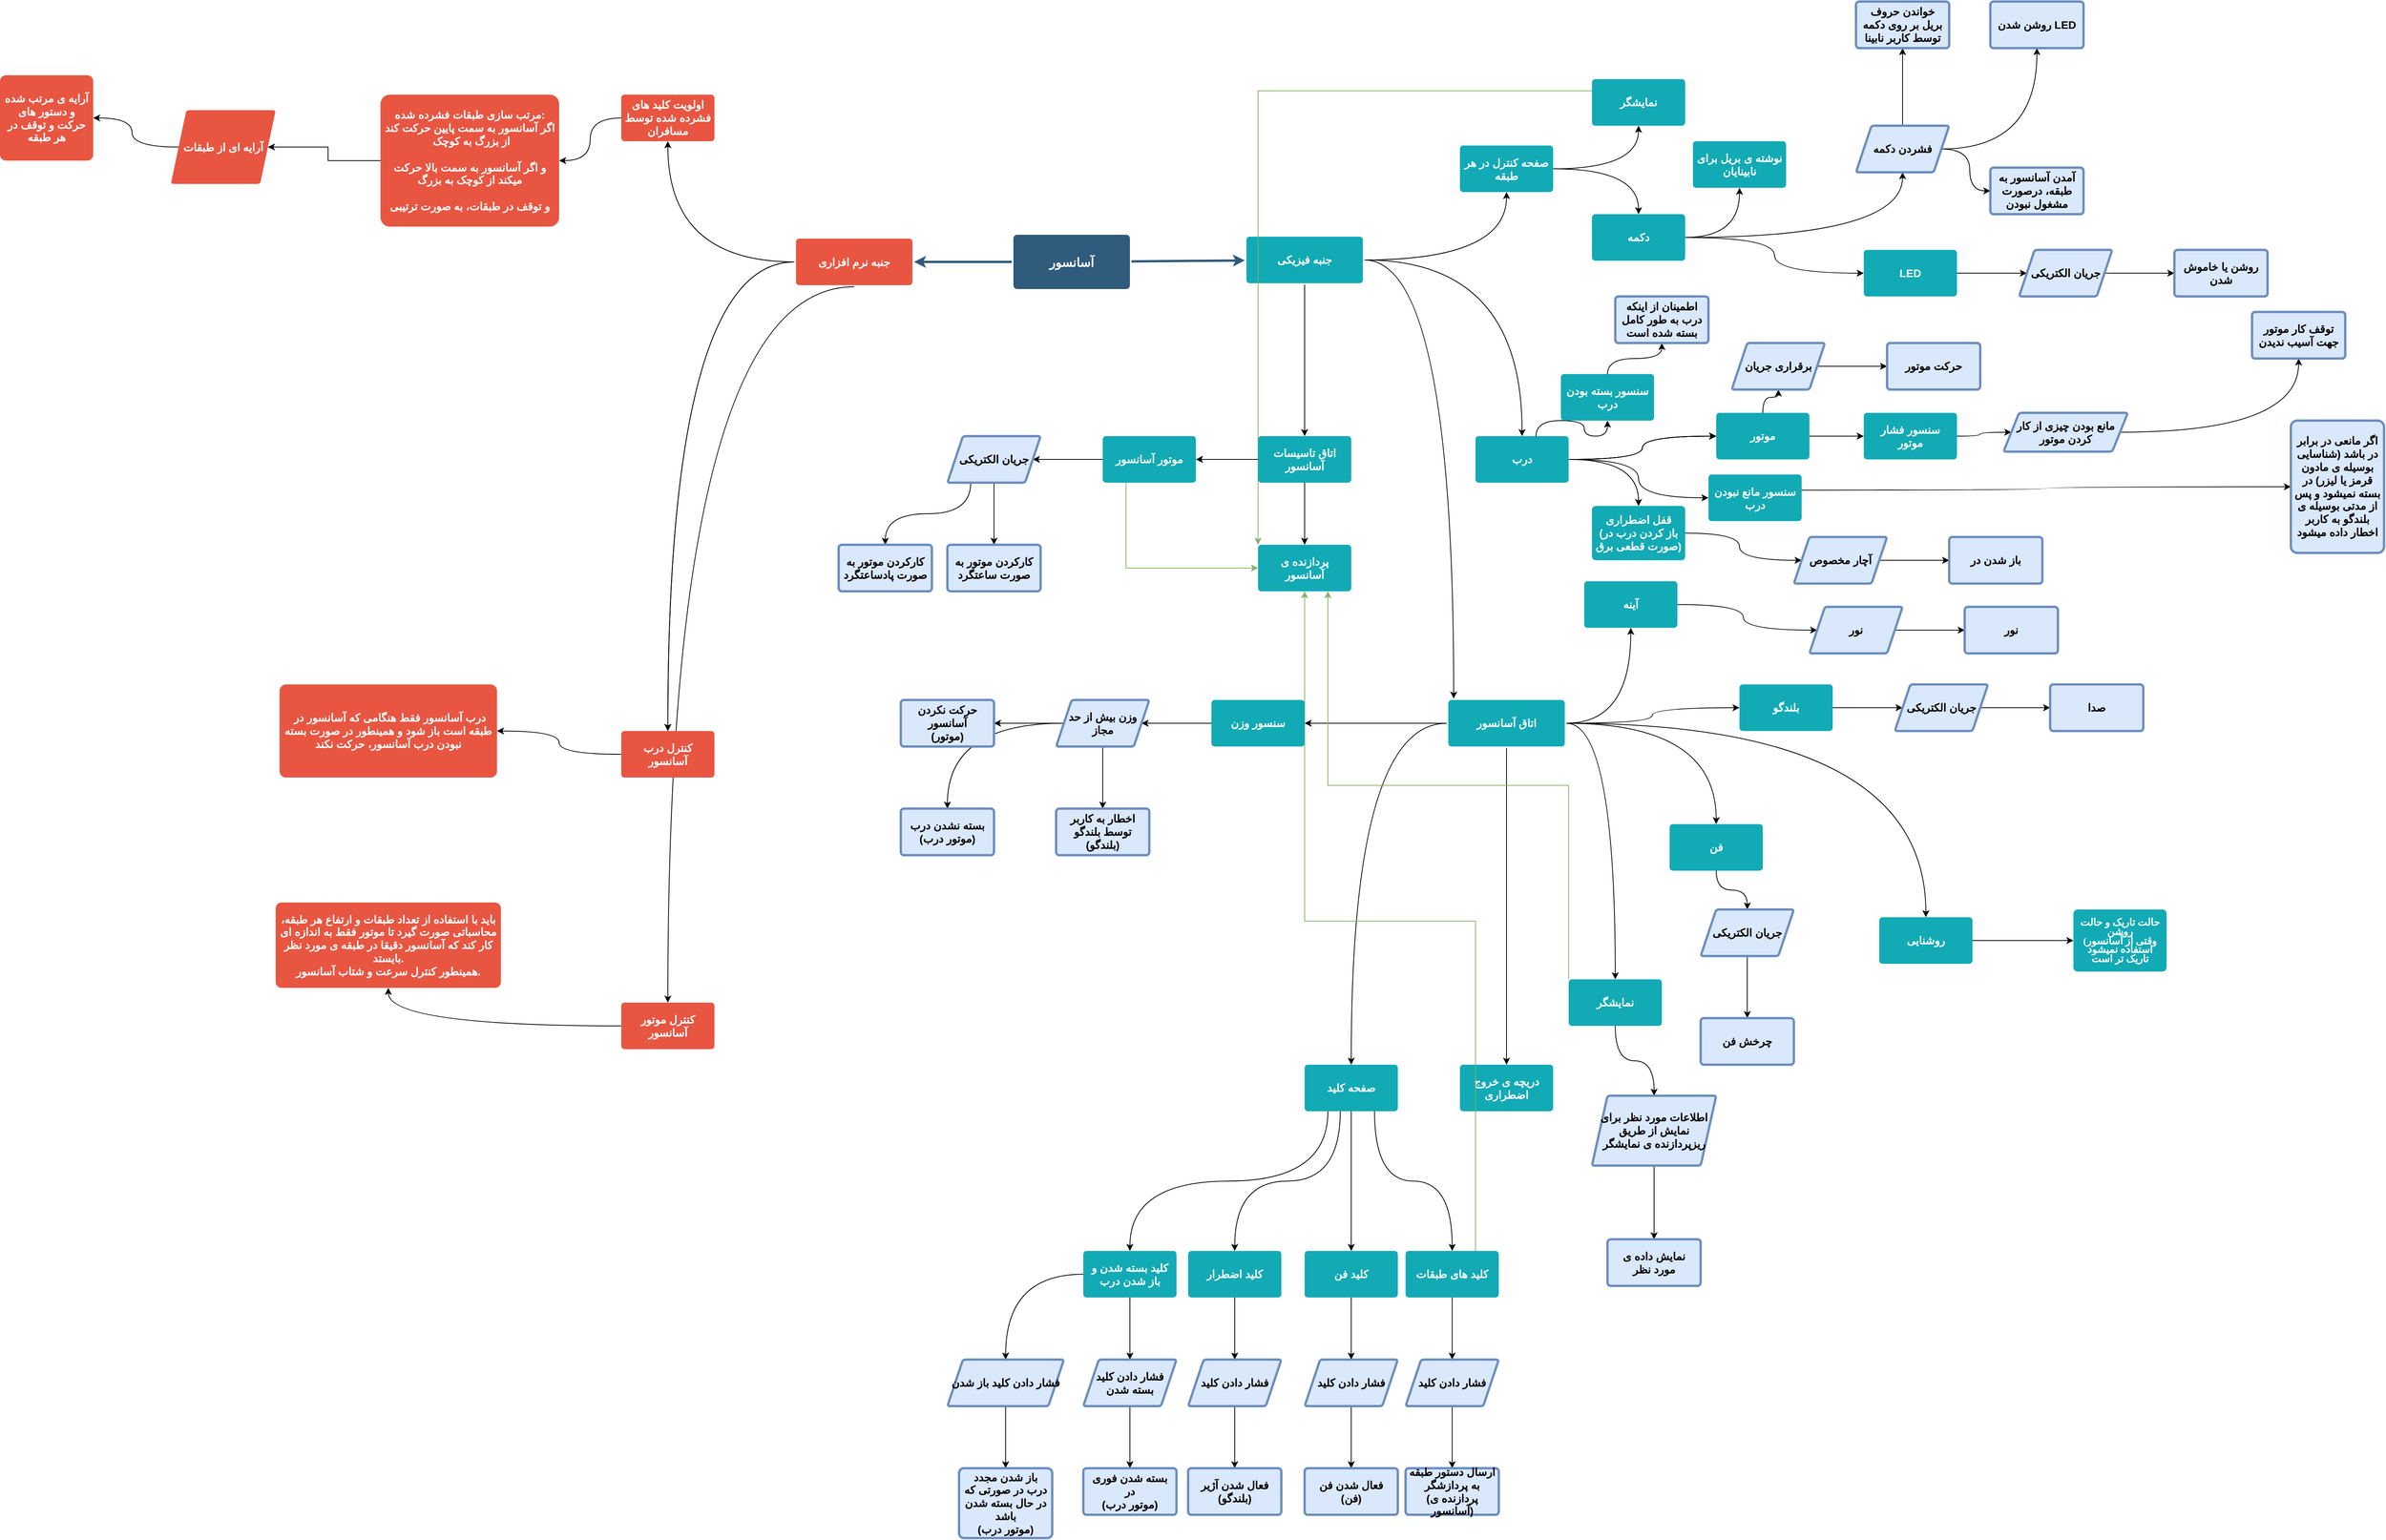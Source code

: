 <mxfile version="22.0.4" type="device">
  <diagram id="6a731a19-8d31-9384-78a2-239565b7b9f0" name="Page-1">
    <mxGraphModel dx="4940" dy="2104" grid="1" gridSize="10" guides="1" tooltips="1" connect="1" arrows="1" fold="1" page="1" pageScale="1" pageWidth="1169" pageHeight="827" background="none" math="0" shadow="0">
      <root>
        <mxCell id="0" />
        <mxCell id="1" parent="0" />
        <mxCell id="1746" value="" style="edgeStyle=none;rounded=0;jumpStyle=none;html=1;shadow=0;labelBackgroundColor=none;startArrow=none;startFill=0;endArrow=classic;endFill=1;jettySize=auto;orthogonalLoop=1;strokeColor=#2F5B7C;strokeWidth=3;fontFamily=Helvetica;fontSize=16;fontColor=#23445D;spacing=5;" parent="1" source="1749" target="1771" edge="1">
          <mxGeometry relative="1" as="geometry" />
        </mxCell>
        <mxCell id="1748" value="" style="edgeStyle=none;rounded=0;jumpStyle=none;html=1;shadow=0;labelBackgroundColor=none;startArrow=none;startFill=0;endArrow=classic;endFill=1;jettySize=auto;orthogonalLoop=1;strokeColor=#2F5B7C;strokeWidth=3;fontFamily=Helvetica;fontSize=16;fontColor=#23445D;spacing=5;" parent="1" source="1749" target="1753" edge="1">
          <mxGeometry relative="1" as="geometry" />
        </mxCell>
        <mxCell id="1749" value="آسانسور" style="rounded=1;whiteSpace=wrap;html=1;shadow=0;labelBackgroundColor=none;strokeColor=none;strokeWidth=3;fillColor=#2F5B7C;fontFamily=Helvetica;fontSize=16;fontColor=#FFFFFF;align=center;fontStyle=1;spacing=5;arcSize=7;perimeterSpacing=2;" parent="1" vertex="1">
          <mxGeometry x="495" y="380.5" width="150" height="70" as="geometry" />
        </mxCell>
        <mxCell id="7QI1ymfZYui73QUqvFZc-1953" value="" style="edgeStyle=orthogonalEdgeStyle;rounded=0;orthogonalLoop=1;jettySize=auto;html=1;curved=1;" edge="1" parent="1" source="1753" target="7QI1ymfZYui73QUqvFZc-1952">
          <mxGeometry relative="1" as="geometry" />
        </mxCell>
        <mxCell id="7QI1ymfZYui73QUqvFZc-1957" value="" style="edgeStyle=orthogonalEdgeStyle;rounded=0;orthogonalLoop=1;jettySize=auto;html=1;curved=1;" edge="1" parent="1" source="1753" target="7QI1ymfZYui73QUqvFZc-1956">
          <mxGeometry relative="1" as="geometry" />
        </mxCell>
        <mxCell id="7QI1ymfZYui73QUqvFZc-1961" style="edgeStyle=orthogonalEdgeStyle;rounded=0;orthogonalLoop=1;jettySize=auto;html=1;exitX=0.5;exitY=1;exitDx=0;exitDy=0;curved=1;" edge="1" parent="1" source="1753" target="7QI1ymfZYui73QUqvFZc-1958">
          <mxGeometry relative="1" as="geometry" />
        </mxCell>
        <mxCell id="1753" value="جنبه نرم افزاری" style="rounded=1;whiteSpace=wrap;html=1;shadow=0;labelBackgroundColor=none;strokeColor=none;strokeWidth=3;fillColor=#e85642;fontFamily=Helvetica;fontSize=14;fontColor=#FFFFFF;align=center;spacing=5;fontStyle=1;arcSize=7;perimeterSpacing=2;" parent="1" vertex="1">
          <mxGeometry x="215" y="385.5" width="150" height="60" as="geometry" />
        </mxCell>
        <mxCell id="7QI1ymfZYui73QUqvFZc-1784" value="" style="edgeStyle=orthogonalEdgeStyle;rounded=0;orthogonalLoop=1;jettySize=auto;html=1;curved=1;" edge="1" parent="1" source="1771" target="7QI1ymfZYui73QUqvFZc-1783">
          <mxGeometry relative="1" as="geometry" />
        </mxCell>
        <mxCell id="7QI1ymfZYui73QUqvFZc-1786" value="" style="edgeStyle=orthogonalEdgeStyle;rounded=0;orthogonalLoop=1;jettySize=auto;html=1;curved=1;" edge="1" parent="1" source="1771" target="7QI1ymfZYui73QUqvFZc-1785">
          <mxGeometry relative="1" as="geometry" />
        </mxCell>
        <mxCell id="7QI1ymfZYui73QUqvFZc-1803" value="" style="edgeStyle=orthogonalEdgeStyle;rounded=0;orthogonalLoop=1;jettySize=auto;html=1;entryX=0.058;entryY=0.002;entryDx=0;entryDy=0;entryPerimeter=0;curved=1;" edge="1" parent="1" source="1771" target="7QI1ymfZYui73QUqvFZc-1802">
          <mxGeometry relative="1" as="geometry" />
        </mxCell>
        <mxCell id="7QI1ymfZYui73QUqvFZc-1903" value="" style="edgeStyle=orthogonalEdgeStyle;rounded=0;orthogonalLoop=1;jettySize=auto;html=1;" edge="1" parent="1" source="1771" target="7QI1ymfZYui73QUqvFZc-1902">
          <mxGeometry relative="1" as="geometry" />
        </mxCell>
        <mxCell id="1771" value="جنبه فیزیکی" style="rounded=1;whiteSpace=wrap;html=1;shadow=0;labelBackgroundColor=none;strokeColor=none;strokeWidth=3;fillColor=#12aab5;fontFamily=Helvetica;fontSize=14;fontColor=#FFFFFF;align=center;spacing=5;fontStyle=1;arcSize=7;perimeterSpacing=2;" parent="1" vertex="1">
          <mxGeometry x="795" y="383.0" width="150" height="60" as="geometry" />
        </mxCell>
        <mxCell id="7QI1ymfZYui73QUqvFZc-1788" value="" style="edgeStyle=orthogonalEdgeStyle;rounded=0;orthogonalLoop=1;jettySize=auto;html=1;curved=1;" edge="1" parent="1" source="7QI1ymfZYui73QUqvFZc-1783" target="7QI1ymfZYui73QUqvFZc-1787">
          <mxGeometry relative="1" as="geometry" />
        </mxCell>
        <mxCell id="7QI1ymfZYui73QUqvFZc-1790" value="" style="edgeStyle=orthogonalEdgeStyle;rounded=0;orthogonalLoop=1;jettySize=auto;html=1;curved=1;" edge="1" parent="1" source="7QI1ymfZYui73QUqvFZc-1783" target="7QI1ymfZYui73QUqvFZc-1789">
          <mxGeometry relative="1" as="geometry" />
        </mxCell>
        <mxCell id="7QI1ymfZYui73QUqvFZc-1783" value="صفحه کنترل در هر طبقه" style="whiteSpace=wrap;html=1;fontSize=14;fillColor=#12aab5;strokeColor=none;fontColor=#FFFFFF;rounded=1;shadow=0;labelBackgroundColor=none;strokeWidth=3;spacing=5;fontStyle=1;arcSize=7;" vertex="1" parent="1">
          <mxGeometry x="1070" y="265.5" width="120" height="60" as="geometry" />
        </mxCell>
        <mxCell id="7QI1ymfZYui73QUqvFZc-1794" value="" style="edgeStyle=orthogonalEdgeStyle;rounded=0;orthogonalLoop=1;jettySize=auto;html=1;curved=1;" edge="1" parent="1" source="7QI1ymfZYui73QUqvFZc-1785" target="7QI1ymfZYui73QUqvFZc-1791">
          <mxGeometry relative="1" as="geometry" />
        </mxCell>
        <mxCell id="7QI1ymfZYui73QUqvFZc-1795" value="" style="edgeStyle=orthogonalEdgeStyle;rounded=0;orthogonalLoop=1;jettySize=auto;html=1;curved=1;" edge="1" parent="1" source="7QI1ymfZYui73QUqvFZc-1785" target="7QI1ymfZYui73QUqvFZc-1791">
          <mxGeometry relative="1" as="geometry" />
        </mxCell>
        <mxCell id="7QI1ymfZYui73QUqvFZc-1796" value="" style="edgeStyle=orthogonalEdgeStyle;rounded=0;orthogonalLoop=1;jettySize=auto;html=1;curved=1;" edge="1" parent="1" source="7QI1ymfZYui73QUqvFZc-1785" target="7QI1ymfZYui73QUqvFZc-1791">
          <mxGeometry relative="1" as="geometry" />
        </mxCell>
        <mxCell id="7QI1ymfZYui73QUqvFZc-1799" value="" style="edgeStyle=orthogonalEdgeStyle;rounded=0;orthogonalLoop=1;jettySize=auto;html=1;curved=1;" edge="1" parent="1" source="7QI1ymfZYui73QUqvFZc-1785" target="7QI1ymfZYui73QUqvFZc-1797">
          <mxGeometry relative="1" as="geometry" />
        </mxCell>
        <mxCell id="7QI1ymfZYui73QUqvFZc-1801" value="" style="edgeStyle=orthogonalEdgeStyle;rounded=0;orthogonalLoop=1;jettySize=auto;html=1;curved=1;" edge="1" parent="1" source="7QI1ymfZYui73QUqvFZc-1785" target="7QI1ymfZYui73QUqvFZc-1800">
          <mxGeometry relative="1" as="geometry" />
        </mxCell>
        <mxCell id="7QI1ymfZYui73QUqvFZc-1785" value="درب" style="whiteSpace=wrap;html=1;fontSize=14;fillColor=#12aab5;strokeColor=none;fontColor=#FFFFFF;rounded=1;shadow=0;labelBackgroundColor=none;strokeWidth=3;spacing=5;fontStyle=1;arcSize=7;" vertex="1" parent="1">
          <mxGeometry x="1090" y="640.0" width="120" height="60" as="geometry" />
        </mxCell>
        <mxCell id="7QI1ymfZYui73QUqvFZc-1950" style="edgeStyle=orthogonalEdgeStyle;rounded=0;orthogonalLoop=1;jettySize=auto;html=1;exitX=0;exitY=0.25;exitDx=0;exitDy=0;entryX=0;entryY=0;entryDx=0;entryDy=0;fillColor=#d5e8d4;strokeColor=#82b366;" edge="1" parent="1" source="7QI1ymfZYui73QUqvFZc-1787" target="7QI1ymfZYui73QUqvFZc-1906">
          <mxGeometry relative="1" as="geometry" />
        </mxCell>
        <mxCell id="7QI1ymfZYui73QUqvFZc-1787" value="نمایشگر" style="whiteSpace=wrap;html=1;fontSize=14;fillColor=#12aab5;strokeColor=none;fontColor=#FFFFFF;rounded=1;shadow=0;labelBackgroundColor=none;strokeWidth=3;spacing=5;fontStyle=1;arcSize=7;" vertex="1" parent="1">
          <mxGeometry x="1240" y="180.0" width="120" height="60" as="geometry" />
        </mxCell>
        <mxCell id="7QI1ymfZYui73QUqvFZc-1838" value="" style="edgeStyle=orthogonalEdgeStyle;rounded=0;orthogonalLoop=1;jettySize=auto;html=1;curved=1;" edge="1" parent="1" source="7QI1ymfZYui73QUqvFZc-1789" target="7QI1ymfZYui73QUqvFZc-1837">
          <mxGeometry relative="1" as="geometry" />
        </mxCell>
        <mxCell id="7QI1ymfZYui73QUqvFZc-1842" value="" style="edgeStyle=orthogonalEdgeStyle;rounded=0;orthogonalLoop=1;jettySize=auto;html=1;curved=1;" edge="1" parent="1" source="7QI1ymfZYui73QUqvFZc-1789" target="7QI1ymfZYui73QUqvFZc-1841">
          <mxGeometry relative="1" as="geometry" />
        </mxCell>
        <mxCell id="7QI1ymfZYui73QUqvFZc-1846" value="" style="edgeStyle=orthogonalEdgeStyle;rounded=0;orthogonalLoop=1;jettySize=auto;html=1;curved=1;" edge="1" parent="1" source="7QI1ymfZYui73QUqvFZc-1789" target="7QI1ymfZYui73QUqvFZc-1845">
          <mxGeometry relative="1" as="geometry" />
        </mxCell>
        <mxCell id="7QI1ymfZYui73QUqvFZc-1789" value="دکمه" style="whiteSpace=wrap;html=1;fontSize=14;fillColor=#12aab5;strokeColor=none;fontColor=#FFFFFF;rounded=1;shadow=0;labelBackgroundColor=none;strokeWidth=3;spacing=5;fontStyle=1;arcSize=7;" vertex="1" parent="1">
          <mxGeometry x="1240" y="354.0" width="120" height="60" as="geometry" />
        </mxCell>
        <mxCell id="7QI1ymfZYui73QUqvFZc-1821" value="" style="edgeStyle=orthogonalEdgeStyle;rounded=0;orthogonalLoop=1;jettySize=auto;html=1;curved=1;" edge="1" parent="1" source="7QI1ymfZYui73QUqvFZc-1791" target="7QI1ymfZYui73QUqvFZc-1820">
          <mxGeometry relative="1" as="geometry" />
        </mxCell>
        <mxCell id="7QI1ymfZYui73QUqvFZc-1823" value="" style="edgeStyle=orthogonalEdgeStyle;rounded=0;orthogonalLoop=1;jettySize=auto;html=1;curved=1;exitX=0.649;exitY=0.01;exitDx=0;exitDy=0;exitPerimeter=0;" edge="1" parent="1" source="7QI1ymfZYui73QUqvFZc-1785" target="7QI1ymfZYui73QUqvFZc-1822">
          <mxGeometry relative="1" as="geometry" />
        </mxCell>
        <mxCell id="7QI1ymfZYui73QUqvFZc-1877" value="" style="edgeStyle=orthogonalEdgeStyle;rounded=0;orthogonalLoop=1;jettySize=auto;html=1;curved=1;" edge="1" parent="1" source="7QI1ymfZYui73QUqvFZc-1791" target="7QI1ymfZYui73QUqvFZc-1876">
          <mxGeometry relative="1" as="geometry" />
        </mxCell>
        <mxCell id="7QI1ymfZYui73QUqvFZc-1791" value="موتور" style="whiteSpace=wrap;html=1;fontSize=14;fillColor=#12aab5;strokeColor=none;fontColor=#FFFFFF;rounded=1;shadow=0;labelBackgroundColor=none;strokeWidth=3;spacing=5;fontStyle=1;arcSize=7;" vertex="1" parent="1">
          <mxGeometry x="1400" y="610.0" width="120" height="60" as="geometry" />
        </mxCell>
        <mxCell id="7QI1ymfZYui73QUqvFZc-1797" value="سنسور مانع نبودن درب" style="whiteSpace=wrap;html=1;fontSize=14;fillColor=#12aab5;strokeColor=none;fontColor=#FFFFFF;rounded=1;shadow=0;labelBackgroundColor=none;strokeWidth=3;spacing=5;fontStyle=1;arcSize=7;" vertex="1" parent="1">
          <mxGeometry x="1390" y="689.5" width="120" height="60" as="geometry" />
        </mxCell>
        <mxCell id="7QI1ymfZYui73QUqvFZc-1883" value="" style="edgeStyle=orthogonalEdgeStyle;rounded=0;orthogonalLoop=1;jettySize=auto;html=1;curved=1;" edge="1" parent="1" source="7QI1ymfZYui73QUqvFZc-1800" target="7QI1ymfZYui73QUqvFZc-1882">
          <mxGeometry relative="1" as="geometry" />
        </mxCell>
        <mxCell id="7QI1ymfZYui73QUqvFZc-1800" value="&lt;div&gt;قفل اضطراری&lt;/div&gt;&lt;div&gt;(باز کردن درب در صورت قطعی برق)&lt;br&gt;&lt;/div&gt;" style="whiteSpace=wrap;html=1;fontSize=14;fillColor=#12aab5;strokeColor=none;fontColor=#FFFFFF;rounded=1;shadow=0;labelBackgroundColor=none;strokeWidth=3;spacing=5;fontStyle=1;arcSize=7;" vertex="1" parent="1">
          <mxGeometry x="1240" y="730" width="120" height="70" as="geometry" />
        </mxCell>
        <mxCell id="7QI1ymfZYui73QUqvFZc-1805" value="" style="edgeStyle=orthogonalEdgeStyle;rounded=0;orthogonalLoop=1;jettySize=auto;html=1;curved=1;" edge="1" parent="1" source="7QI1ymfZYui73QUqvFZc-1802" target="7QI1ymfZYui73QUqvFZc-1804">
          <mxGeometry relative="1" as="geometry" />
        </mxCell>
        <mxCell id="7QI1ymfZYui73QUqvFZc-1807" value="" style="edgeStyle=orthogonalEdgeStyle;rounded=0;orthogonalLoop=1;jettySize=auto;html=1;curved=1;" edge="1" parent="1" source="7QI1ymfZYui73QUqvFZc-1802" target="7QI1ymfZYui73QUqvFZc-1806">
          <mxGeometry relative="1" as="geometry" />
        </mxCell>
        <mxCell id="7QI1ymfZYui73QUqvFZc-1809" value="" style="edgeStyle=orthogonalEdgeStyle;rounded=0;orthogonalLoop=1;jettySize=auto;html=1;curved=1;" edge="1" parent="1" source="7QI1ymfZYui73QUqvFZc-1802" target="7QI1ymfZYui73QUqvFZc-1808">
          <mxGeometry relative="1" as="geometry" />
        </mxCell>
        <mxCell id="7QI1ymfZYui73QUqvFZc-1811" value="" style="edgeStyle=orthogonalEdgeStyle;rounded=0;orthogonalLoop=1;jettySize=auto;html=1;curved=1;" edge="1" parent="1" source="7QI1ymfZYui73QUqvFZc-1802" target="7QI1ymfZYui73QUqvFZc-1810">
          <mxGeometry relative="1" as="geometry" />
        </mxCell>
        <mxCell id="7QI1ymfZYui73QUqvFZc-1814" value="" style="edgeStyle=orthogonalEdgeStyle;rounded=0;orthogonalLoop=1;jettySize=auto;html=1;curved=1;" edge="1" parent="1" source="7QI1ymfZYui73QUqvFZc-1802" target="7QI1ymfZYui73QUqvFZc-1813">
          <mxGeometry relative="1" as="geometry" />
        </mxCell>
        <mxCell id="7QI1ymfZYui73QUqvFZc-1816" value="" style="edgeStyle=orthogonalEdgeStyle;rounded=0;orthogonalLoop=1;jettySize=auto;html=1;curved=1;" edge="1" parent="1" source="7QI1ymfZYui73QUqvFZc-1802" target="7QI1ymfZYui73QUqvFZc-1815">
          <mxGeometry relative="1" as="geometry" />
        </mxCell>
        <mxCell id="7QI1ymfZYui73QUqvFZc-1818" value="" style="edgeStyle=orthogonalEdgeStyle;rounded=0;orthogonalLoop=1;jettySize=auto;html=1;curved=1;" edge="1" parent="1" source="7QI1ymfZYui73QUqvFZc-1802" target="7QI1ymfZYui73QUqvFZc-1817">
          <mxGeometry relative="1" as="geometry" />
        </mxCell>
        <mxCell id="7QI1ymfZYui73QUqvFZc-1889" value="" style="edgeStyle=orthogonalEdgeStyle;rounded=0;orthogonalLoop=1;jettySize=auto;html=1;" edge="1" parent="1" source="7QI1ymfZYui73QUqvFZc-1802" target="7QI1ymfZYui73QUqvFZc-1888">
          <mxGeometry relative="1" as="geometry" />
        </mxCell>
        <mxCell id="7QI1ymfZYui73QUqvFZc-1802" value="اتاق آسانسور" style="rounded=1;whiteSpace=wrap;html=1;shadow=0;labelBackgroundColor=none;strokeColor=none;strokeWidth=3;fillColor=#12aab5;fontFamily=Helvetica;fontSize=14;fontColor=#FFFFFF;align=center;spacing=5;fontStyle=1;arcSize=7;perimeterSpacing=2;" vertex="1" parent="1">
          <mxGeometry x="1055" y="980.0" width="150" height="60" as="geometry" />
        </mxCell>
        <mxCell id="7QI1ymfZYui73QUqvFZc-1869" value="" style="edgeStyle=orthogonalEdgeStyle;rounded=0;orthogonalLoop=1;jettySize=auto;html=1;curved=1;" edge="1" parent="1" source="7QI1ymfZYui73QUqvFZc-1804" target="7QI1ymfZYui73QUqvFZc-1868">
          <mxGeometry relative="1" as="geometry" />
        </mxCell>
        <mxCell id="7QI1ymfZYui73QUqvFZc-1804" value="آینه" style="whiteSpace=wrap;html=1;fontSize=14;fillColor=#12aab5;strokeColor=none;fontColor=#FFFFFF;rounded=1;shadow=0;labelBackgroundColor=none;strokeWidth=3;spacing=5;fontStyle=1;arcSize=7;" vertex="1" parent="1">
          <mxGeometry x="1230" y="827.0" width="120" height="60" as="geometry" />
        </mxCell>
        <mxCell id="7QI1ymfZYui73QUqvFZc-1895" value="" style="edgeStyle=orthogonalEdgeStyle;rounded=0;orthogonalLoop=1;jettySize=auto;html=1;curved=1;" edge="1" parent="1" source="7QI1ymfZYui73QUqvFZc-1806" target="7QI1ymfZYui73QUqvFZc-1894">
          <mxGeometry relative="1" as="geometry" />
        </mxCell>
        <mxCell id="7QI1ymfZYui73QUqvFZc-1806" value="فن" style="whiteSpace=wrap;html=1;fontSize=14;fillColor=#12aab5;strokeColor=none;fontColor=#FFFFFF;rounded=1;shadow=0;labelBackgroundColor=none;strokeWidth=3;spacing=5;fontStyle=1;arcSize=7;" vertex="1" parent="1">
          <mxGeometry x="1340" y="1140" width="120" height="60" as="geometry" />
        </mxCell>
        <mxCell id="7QI1ymfZYui73QUqvFZc-1899" value="" style="edgeStyle=orthogonalEdgeStyle;rounded=0;orthogonalLoop=1;jettySize=auto;html=1;curved=1;" edge="1" parent="1" source="7QI1ymfZYui73QUqvFZc-1808" target="7QI1ymfZYui73QUqvFZc-1898">
          <mxGeometry relative="1" as="geometry" />
        </mxCell>
        <mxCell id="7QI1ymfZYui73QUqvFZc-1949" style="edgeStyle=orthogonalEdgeStyle;rounded=0;orthogonalLoop=1;jettySize=auto;html=1;exitX=0;exitY=0;exitDx=0;exitDy=0;entryX=0.75;entryY=1;entryDx=0;entryDy=0;fillColor=#d5e8d4;strokeColor=#82b366;" edge="1" parent="1" source="7QI1ymfZYui73QUqvFZc-1808" target="7QI1ymfZYui73QUqvFZc-1906">
          <mxGeometry relative="1" as="geometry" />
        </mxCell>
        <mxCell id="7QI1ymfZYui73QUqvFZc-1808" value="نمایشگر" style="whiteSpace=wrap;html=1;fontSize=14;fillColor=#12aab5;strokeColor=none;fontColor=#FFFFFF;rounded=1;shadow=0;labelBackgroundColor=none;strokeWidth=3;spacing=5;fontStyle=1;arcSize=7;" vertex="1" parent="1">
          <mxGeometry x="1210" y="1340" width="120" height="60" as="geometry" />
        </mxCell>
        <mxCell id="7QI1ymfZYui73QUqvFZc-1810" value="دریچه ی خروج اضطراری" style="whiteSpace=wrap;html=1;fontSize=14;fillColor=#12aab5;strokeColor=none;fontColor=#FFFFFF;rounded=1;shadow=0;labelBackgroundColor=none;strokeWidth=3;spacing=5;fontStyle=1;arcSize=7;" vertex="1" parent="1">
          <mxGeometry x="1070" y="1450" width="120" height="60" as="geometry" />
        </mxCell>
        <mxCell id="7QI1ymfZYui73QUqvFZc-1827" value="" style="edgeStyle=orthogonalEdgeStyle;rounded=0;orthogonalLoop=1;jettySize=auto;html=1;curved=1;exitX=0.75;exitY=1;exitDx=0;exitDy=0;" edge="1" parent="1" source="7QI1ymfZYui73QUqvFZc-1813" target="7QI1ymfZYui73QUqvFZc-1826">
          <mxGeometry relative="1" as="geometry" />
        </mxCell>
        <mxCell id="7QI1ymfZYui73QUqvFZc-1829" value="" style="edgeStyle=orthogonalEdgeStyle;rounded=0;orthogonalLoop=1;jettySize=auto;html=1;" edge="1" parent="1" source="7QI1ymfZYui73QUqvFZc-1813" target="7QI1ymfZYui73QUqvFZc-1828">
          <mxGeometry relative="1" as="geometry" />
        </mxCell>
        <mxCell id="7QI1ymfZYui73QUqvFZc-1831" value="" style="edgeStyle=orthogonalEdgeStyle;rounded=0;orthogonalLoop=1;jettySize=auto;html=1;curved=1;exitX=0.383;exitY=0.989;exitDx=0;exitDy=0;exitPerimeter=0;" edge="1" parent="1" source="7QI1ymfZYui73QUqvFZc-1813" target="7QI1ymfZYui73QUqvFZc-1830">
          <mxGeometry relative="1" as="geometry" />
        </mxCell>
        <mxCell id="7QI1ymfZYui73QUqvFZc-1833" value="" style="edgeStyle=orthogonalEdgeStyle;rounded=0;orthogonalLoop=1;jettySize=auto;html=1;curved=1;exitX=0.25;exitY=1;exitDx=0;exitDy=0;" edge="1" parent="1" source="7QI1ymfZYui73QUqvFZc-1813" target="7QI1ymfZYui73QUqvFZc-1832">
          <mxGeometry relative="1" as="geometry" />
        </mxCell>
        <mxCell id="7QI1ymfZYui73QUqvFZc-1813" value="صفحه کلید" style="whiteSpace=wrap;html=1;fontSize=14;fillColor=#12aab5;strokeColor=none;fontColor=#FFFFFF;rounded=1;shadow=0;labelBackgroundColor=none;strokeWidth=3;spacing=5;fontStyle=1;arcSize=7;" vertex="1" parent="1">
          <mxGeometry x="870" y="1450" width="120" height="60" as="geometry" />
        </mxCell>
        <mxCell id="7QI1ymfZYui73QUqvFZc-1891" value="" style="edgeStyle=orthogonalEdgeStyle;rounded=0;orthogonalLoop=1;jettySize=auto;html=1;" edge="1" parent="1" source="7QI1ymfZYui73QUqvFZc-1815" target="7QI1ymfZYui73QUqvFZc-1890">
          <mxGeometry relative="1" as="geometry" />
        </mxCell>
        <mxCell id="7QI1ymfZYui73QUqvFZc-1815" value="بلندگو" style="whiteSpace=wrap;html=1;fontSize=14;fillColor=#12aab5;strokeColor=none;fontColor=#FFFFFF;rounded=1;shadow=0;labelBackgroundColor=none;strokeWidth=3;spacing=5;fontStyle=1;arcSize=7;" vertex="1" parent="1">
          <mxGeometry x="1430" y="960" width="120" height="60" as="geometry" />
        </mxCell>
        <mxCell id="7QI1ymfZYui73QUqvFZc-1825" value="" style="edgeStyle=orthogonalEdgeStyle;rounded=0;orthogonalLoop=1;jettySize=auto;html=1;curved=1;" edge="1" parent="1" source="7QI1ymfZYui73QUqvFZc-1817" target="7QI1ymfZYui73QUqvFZc-1824">
          <mxGeometry relative="1" as="geometry" />
        </mxCell>
        <mxCell id="7QI1ymfZYui73QUqvFZc-1817" value="روشنایی" style="whiteSpace=wrap;html=1;fontSize=14;fillColor=#12aab5;strokeColor=none;fontColor=#FFFFFF;rounded=1;shadow=0;labelBackgroundColor=none;strokeWidth=3;spacing=5;fontStyle=1;arcSize=7;" vertex="1" parent="1">
          <mxGeometry x="1610" y="1260" width="120" height="60" as="geometry" />
        </mxCell>
        <mxCell id="7QI1ymfZYui73QUqvFZc-1873" value="" style="edgeStyle=orthogonalEdgeStyle;rounded=0;orthogonalLoop=1;jettySize=auto;html=1;curved=1;" edge="1" parent="1" source="7QI1ymfZYui73QUqvFZc-1820" target="7QI1ymfZYui73QUqvFZc-1872">
          <mxGeometry relative="1" as="geometry" />
        </mxCell>
        <mxCell id="7QI1ymfZYui73QUqvFZc-1820" value="سنسور فشار موتور" style="whiteSpace=wrap;html=1;fontSize=14;fillColor=#12aab5;strokeColor=none;fontColor=#FFFFFF;rounded=1;shadow=0;labelBackgroundColor=none;strokeWidth=3;spacing=5;fontStyle=1;arcSize=7;" vertex="1" parent="1">
          <mxGeometry x="1590" y="610.0" width="120" height="60" as="geometry" />
        </mxCell>
        <mxCell id="7QI1ymfZYui73QUqvFZc-1861" value="" style="edgeStyle=orthogonalEdgeStyle;rounded=0;orthogonalLoop=1;jettySize=auto;html=1;exitX=1;exitY=0.335;exitDx=0;exitDy=0;curved=1;exitPerimeter=0;" edge="1" parent="1" source="7QI1ymfZYui73QUqvFZc-1797" target="7QI1ymfZYui73QUqvFZc-1860">
          <mxGeometry relative="1" as="geometry" />
        </mxCell>
        <mxCell id="7QI1ymfZYui73QUqvFZc-1863" value="" style="edgeStyle=orthogonalEdgeStyle;rounded=0;orthogonalLoop=1;jettySize=auto;html=1;curved=1;" edge="1" parent="1" source="7QI1ymfZYui73QUqvFZc-1822" target="7QI1ymfZYui73QUqvFZc-1862">
          <mxGeometry relative="1" as="geometry" />
        </mxCell>
        <mxCell id="7QI1ymfZYui73QUqvFZc-1822" value="سنسور بسته بودن درب" style="whiteSpace=wrap;html=1;fontSize=14;fillColor=#12aab5;strokeColor=none;fontColor=#FFFFFF;rounded=1;shadow=0;labelBackgroundColor=none;strokeWidth=3;spacing=5;fontStyle=1;arcSize=7;" vertex="1" parent="1">
          <mxGeometry x="1200" y="560.0" width="120" height="60" as="geometry" />
        </mxCell>
        <mxCell id="7QI1ymfZYui73QUqvFZc-1824" value="&lt;p style=&quot;line-height: 40%;&quot;&gt;&lt;/p&gt;&lt;div style=&quot;line-height: 90%; font-size: 13px;&quot;&gt;&lt;font style=&quot;font-size: 13px;&quot; face=&quot;Verdana&quot;&gt;حالت تاریک و حالت روشن&lt;/font&gt;&lt;/div&gt;&lt;div style=&quot;line-height: 90%; font-size: 13px;&quot;&gt;&lt;font style=&quot;font-size: 13px;&quot; face=&quot;Verdana&quot;&gt;(وقتی از آسانسور استفاده نمیشود تاریک تر است&lt;font style=&quot;font-size: 13px;&quot;&gt;&lt;br&gt;&lt;/font&gt;&lt;/font&gt;&lt;/div&gt;&lt;p&gt;&lt;/p&gt;" style="whiteSpace=wrap;html=1;fontSize=14;fillColor=#12aab5;strokeColor=none;fontColor=#FFFFFF;rounded=1;shadow=0;labelBackgroundColor=none;strokeWidth=3;spacing=5;fontStyle=1;arcSize=7;" vertex="1" parent="1">
          <mxGeometry x="1860" y="1250" width="120" height="80" as="geometry" />
        </mxCell>
        <mxCell id="7QI1ymfZYui73QUqvFZc-1911" value="" style="edgeStyle=orthogonalEdgeStyle;rounded=0;orthogonalLoop=1;jettySize=auto;html=1;" edge="1" parent="1" source="7QI1ymfZYui73QUqvFZc-1826" target="7QI1ymfZYui73QUqvFZc-1910">
          <mxGeometry relative="1" as="geometry" />
        </mxCell>
        <mxCell id="7QI1ymfZYui73QUqvFZc-1948" style="edgeStyle=orthogonalEdgeStyle;rounded=0;orthogonalLoop=1;jettySize=auto;html=1;exitX=0.75;exitY=0;exitDx=0;exitDy=0;fillColor=#d5e8d4;strokeColor=#82b366;" edge="1" parent="1" source="7QI1ymfZYui73QUqvFZc-1826" target="7QI1ymfZYui73QUqvFZc-1906">
          <mxGeometry relative="1" as="geometry" />
        </mxCell>
        <mxCell id="7QI1ymfZYui73QUqvFZc-1826" value="کلید های طبقات" style="whiteSpace=wrap;html=1;fontSize=14;fillColor=#12aab5;strokeColor=none;fontColor=#FFFFFF;rounded=1;shadow=0;labelBackgroundColor=none;strokeWidth=3;spacing=5;fontStyle=1;arcSize=7;" vertex="1" parent="1">
          <mxGeometry x="1000" y="1690" width="120" height="60" as="geometry" />
        </mxCell>
        <mxCell id="7QI1ymfZYui73QUqvFZc-1923" value="" style="edgeStyle=orthogonalEdgeStyle;rounded=0;orthogonalLoop=1;jettySize=auto;html=1;" edge="1" parent="1" source="7QI1ymfZYui73QUqvFZc-1828" target="7QI1ymfZYui73QUqvFZc-1922">
          <mxGeometry relative="1" as="geometry" />
        </mxCell>
        <mxCell id="7QI1ymfZYui73QUqvFZc-1828" value="کلید فن" style="whiteSpace=wrap;html=1;fontSize=14;fillColor=#12aab5;strokeColor=none;fontColor=#FFFFFF;rounded=1;shadow=0;labelBackgroundColor=none;strokeWidth=3;spacing=5;fontStyle=1;arcSize=7;" vertex="1" parent="1">
          <mxGeometry x="870" y="1690" width="120" height="60" as="geometry" />
        </mxCell>
        <mxCell id="7QI1ymfZYui73QUqvFZc-1927" value="" style="edgeStyle=orthogonalEdgeStyle;rounded=0;orthogonalLoop=1;jettySize=auto;html=1;" edge="1" parent="1" source="7QI1ymfZYui73QUqvFZc-1830" target="7QI1ymfZYui73QUqvFZc-1926">
          <mxGeometry relative="1" as="geometry" />
        </mxCell>
        <mxCell id="7QI1ymfZYui73QUqvFZc-1830" value="کلید اضطرار" style="whiteSpace=wrap;html=1;fontSize=14;fillColor=#12aab5;strokeColor=none;fontColor=#FFFFFF;rounded=1;shadow=0;labelBackgroundColor=none;strokeWidth=3;spacing=5;fontStyle=1;arcSize=7;" vertex="1" parent="1">
          <mxGeometry x="720" y="1690" width="120" height="60" as="geometry" />
        </mxCell>
        <mxCell id="7QI1ymfZYui73QUqvFZc-1931" value="" style="edgeStyle=orthogonalEdgeStyle;rounded=0;orthogonalLoop=1;jettySize=auto;html=1;" edge="1" parent="1" source="7QI1ymfZYui73QUqvFZc-1832" target="7QI1ymfZYui73QUqvFZc-1930">
          <mxGeometry relative="1" as="geometry" />
        </mxCell>
        <mxCell id="7QI1ymfZYui73QUqvFZc-1935" value="" style="edgeStyle=orthogonalEdgeStyle;rounded=0;orthogonalLoop=1;jettySize=auto;html=1;curved=1;" edge="1" parent="1" source="7QI1ymfZYui73QUqvFZc-1832" target="7QI1ymfZYui73QUqvFZc-1934">
          <mxGeometry relative="1" as="geometry" />
        </mxCell>
        <mxCell id="7QI1ymfZYui73QUqvFZc-1832" value="کلید بسته شدن و باز شدن درب" style="whiteSpace=wrap;html=1;fontSize=14;fillColor=#12aab5;strokeColor=none;fontColor=#FFFFFF;rounded=1;shadow=0;labelBackgroundColor=none;strokeWidth=3;spacing=5;fontStyle=1;arcSize=7;" vertex="1" parent="1">
          <mxGeometry x="585" y="1690" width="120" height="60" as="geometry" />
        </mxCell>
        <mxCell id="7QI1ymfZYui73QUqvFZc-1837" value="نوشته ی بریل برای نابینایان" style="whiteSpace=wrap;html=1;fontSize=14;fillColor=#12aab5;strokeColor=none;fontColor=#FFFFFF;rounded=1;shadow=0;labelBackgroundColor=none;strokeWidth=3;spacing=5;fontStyle=1;arcSize=7;" vertex="1" parent="1">
          <mxGeometry x="1370" y="260.0" width="120" height="60" as="geometry" />
        </mxCell>
        <mxCell id="7QI1ymfZYui73QUqvFZc-1844" value="" style="edgeStyle=orthogonalEdgeStyle;rounded=0;orthogonalLoop=1;jettySize=auto;html=1;curved=1;" edge="1" parent="1" source="7QI1ymfZYui73QUqvFZc-1841" target="7QI1ymfZYui73QUqvFZc-1843">
          <mxGeometry relative="1" as="geometry" />
        </mxCell>
        <mxCell id="7QI1ymfZYui73QUqvFZc-1849" value="" style="edgeStyle=orthogonalEdgeStyle;rounded=0;orthogonalLoop=1;jettySize=auto;html=1;curved=1;" edge="1" parent="1" source="7QI1ymfZYui73QUqvFZc-1841" target="7QI1ymfZYui73QUqvFZc-1848">
          <mxGeometry relative="1" as="geometry" />
        </mxCell>
        <mxCell id="7QI1ymfZYui73QUqvFZc-1854" value="" style="edgeStyle=orthogonalEdgeStyle;rounded=0;orthogonalLoop=1;jettySize=auto;html=1;" edge="1" parent="1" source="7QI1ymfZYui73QUqvFZc-1841" target="7QI1ymfZYui73QUqvFZc-1853">
          <mxGeometry relative="1" as="geometry" />
        </mxCell>
        <mxCell id="7QI1ymfZYui73QUqvFZc-1841" value="فشردن دکمه" style="shape=parallelogram;perimeter=parallelogramPerimeter;whiteSpace=wrap;html=1;fixedSize=1;fontSize=14;fillColor=#dae8fc;strokeColor=#6c8ebf;rounded=1;shadow=0;labelBackgroundColor=none;strokeWidth=3;spacing=5;fontStyle=1;arcSize=7;" vertex="1" parent="1">
          <mxGeometry x="1580" y="240.0" width="120" height="60" as="geometry" />
        </mxCell>
        <mxCell id="7QI1ymfZYui73QUqvFZc-1843" value="روشن شدن LED" style="whiteSpace=wrap;html=1;fontSize=14;fillColor=#dae8fc;strokeColor=#6c8ebf;rounded=1;shadow=0;labelBackgroundColor=none;strokeWidth=3;spacing=5;fontStyle=1;arcSize=7;" vertex="1" parent="1">
          <mxGeometry x="1753" y="80.0" width="120" height="60" as="geometry" />
        </mxCell>
        <mxCell id="7QI1ymfZYui73QUqvFZc-1945" value="" style="edgeStyle=orthogonalEdgeStyle;rounded=0;orthogonalLoop=1;jettySize=auto;html=1;" edge="1" parent="1" source="7QI1ymfZYui73QUqvFZc-1845" target="7QI1ymfZYui73QUqvFZc-1944">
          <mxGeometry relative="1" as="geometry" />
        </mxCell>
        <mxCell id="7QI1ymfZYui73QUqvFZc-1845" value="LED" style="whiteSpace=wrap;html=1;fontSize=14;fillColor=#12aab5;strokeColor=none;fontColor=#FFFFFF;rounded=1;shadow=0;labelBackgroundColor=none;strokeWidth=3;spacing=5;fontStyle=1;arcSize=7;" vertex="1" parent="1">
          <mxGeometry x="1590" y="400.0" width="120" height="60" as="geometry" />
        </mxCell>
        <mxCell id="7QI1ymfZYui73QUqvFZc-1848" value="آمدن آسانسور به طبقه، درصورت مشغول نبودن" style="whiteSpace=wrap;html=1;fontSize=14;fillColor=#dae8fc;strokeColor=#6c8ebf;rounded=1;shadow=0;labelBackgroundColor=none;strokeWidth=3;spacing=5;fontStyle=1;arcSize=7;" vertex="1" parent="1">
          <mxGeometry x="1753" y="294.0" width="120" height="60" as="geometry" />
        </mxCell>
        <mxCell id="7QI1ymfZYui73QUqvFZc-1853" value="خواندن حروف بریل بر روی دکمه توسط کاربر نابینا" style="whiteSpace=wrap;html=1;fontSize=14;fillColor=#dae8fc;strokeColor=#6c8ebf;rounded=1;shadow=0;labelBackgroundColor=none;strokeWidth=3;spacing=5;fontStyle=1;arcSize=7;" vertex="1" parent="1">
          <mxGeometry x="1580" y="80.0" width="120" height="60" as="geometry" />
        </mxCell>
        <mxCell id="7QI1ymfZYui73QUqvFZc-1860" value="اگر مانعی در برابر در باشد (شناسایی بوسیله ی مادون قرمز یا لیزر) در بسته نمیشود و پس از مدتی بوسیله ی بلندگو به کاربر اخطار داده میشود" style="whiteSpace=wrap;html=1;fontSize=14;fillColor=#dae8fc;strokeColor=#6c8ebf;rounded=1;shadow=0;labelBackgroundColor=none;strokeWidth=3;spacing=5;fontStyle=1;arcSize=7;" vertex="1" parent="1">
          <mxGeometry x="2140" y="620" width="120" height="170.5" as="geometry" />
        </mxCell>
        <mxCell id="7QI1ymfZYui73QUqvFZc-1862" value="اطمینان از اینکه درب به طور کامل بسته شده است" style="whiteSpace=wrap;html=1;fontSize=14;fillColor=#dae8fc;strokeColor=#6c8ebf;rounded=1;shadow=0;labelBackgroundColor=none;strokeWidth=3;spacing=5;fontStyle=1;arcSize=7;" vertex="1" parent="1">
          <mxGeometry x="1270" y="460.0" width="120" height="60" as="geometry" />
        </mxCell>
        <mxCell id="7QI1ymfZYui73QUqvFZc-1871" value="" style="edgeStyle=orthogonalEdgeStyle;rounded=0;orthogonalLoop=1;jettySize=auto;html=1;" edge="1" parent="1" source="7QI1ymfZYui73QUqvFZc-1868" target="7QI1ymfZYui73QUqvFZc-1870">
          <mxGeometry relative="1" as="geometry" />
        </mxCell>
        <mxCell id="7QI1ymfZYui73QUqvFZc-1868" value="نور" style="shape=parallelogram;perimeter=parallelogramPerimeter;whiteSpace=wrap;html=1;fixedSize=1;fontSize=14;fillColor=#dae8fc;strokeColor=#6c8ebf;rounded=1;shadow=0;labelBackgroundColor=none;strokeWidth=3;spacing=5;fontStyle=1;arcSize=7;" vertex="1" parent="1">
          <mxGeometry x="1520" y="860.0" width="120" height="60" as="geometry" />
        </mxCell>
        <mxCell id="7QI1ymfZYui73QUqvFZc-1870" value="نور" style="whiteSpace=wrap;html=1;fontSize=14;fillColor=#dae8fc;strokeColor=#6c8ebf;rounded=1;shadow=0;labelBackgroundColor=none;strokeWidth=3;spacing=5;fontStyle=1;arcSize=7;" vertex="1" parent="1">
          <mxGeometry x="1720" y="860.0" width="120" height="60" as="geometry" />
        </mxCell>
        <mxCell id="7QI1ymfZYui73QUqvFZc-1875" value="" style="edgeStyle=orthogonalEdgeStyle;rounded=0;orthogonalLoop=1;jettySize=auto;html=1;curved=1;" edge="1" parent="1" source="7QI1ymfZYui73QUqvFZc-1872" target="7QI1ymfZYui73QUqvFZc-1874">
          <mxGeometry relative="1" as="geometry" />
        </mxCell>
        <mxCell id="7QI1ymfZYui73QUqvFZc-1872" value="مانع بودن چیزی از کار کردن موتور" style="shape=parallelogram;perimeter=parallelogramPerimeter;whiteSpace=wrap;html=1;fixedSize=1;fontSize=14;fillColor=#dae8fc;strokeColor=#6c8ebf;rounded=1;shadow=0;labelBackgroundColor=none;strokeWidth=3;spacing=5;fontStyle=1;arcSize=7;" vertex="1" parent="1">
          <mxGeometry x="1770" y="610" width="160" height="50" as="geometry" />
        </mxCell>
        <mxCell id="7QI1ymfZYui73QUqvFZc-1874" value="توقف کار موتور جهت آسیب ندیدن" style="whiteSpace=wrap;html=1;fontSize=14;fillColor=#dae8fc;strokeColor=#6c8ebf;rounded=1;shadow=0;labelBackgroundColor=none;strokeWidth=3;spacing=5;fontStyle=1;arcSize=7;" vertex="1" parent="1">
          <mxGeometry x="2090" y="480" width="120" height="60" as="geometry" />
        </mxCell>
        <mxCell id="7QI1ymfZYui73QUqvFZc-1879" value="" style="edgeStyle=orthogonalEdgeStyle;rounded=0;orthogonalLoop=1;jettySize=auto;html=1;" edge="1" parent="1" source="7QI1ymfZYui73QUqvFZc-1876" target="7QI1ymfZYui73QUqvFZc-1878">
          <mxGeometry relative="1" as="geometry" />
        </mxCell>
        <mxCell id="7QI1ymfZYui73QUqvFZc-1876" value="برقراری جریان" style="shape=parallelogram;perimeter=parallelogramPerimeter;whiteSpace=wrap;html=1;fixedSize=1;fontSize=14;fillColor=#dae8fc;strokeColor=#6c8ebf;rounded=1;shadow=0;labelBackgroundColor=none;strokeWidth=3;spacing=5;fontStyle=1;arcSize=7;" vertex="1" parent="1">
          <mxGeometry x="1420" y="520.0" width="120" height="60" as="geometry" />
        </mxCell>
        <mxCell id="7QI1ymfZYui73QUqvFZc-1878" value="حرکت موتور" style="whiteSpace=wrap;html=1;fontSize=14;fillColor=#dae8fc;strokeColor=#6c8ebf;rounded=1;shadow=0;labelBackgroundColor=none;strokeWidth=3;spacing=5;fontStyle=1;arcSize=7;" vertex="1" parent="1">
          <mxGeometry x="1620" y="520.0" width="120" height="60" as="geometry" />
        </mxCell>
        <mxCell id="7QI1ymfZYui73QUqvFZc-1885" value="" style="edgeStyle=orthogonalEdgeStyle;rounded=0;orthogonalLoop=1;jettySize=auto;html=1;" edge="1" parent="1" source="7QI1ymfZYui73QUqvFZc-1882" target="7QI1ymfZYui73QUqvFZc-1884">
          <mxGeometry relative="1" as="geometry" />
        </mxCell>
        <mxCell id="7QI1ymfZYui73QUqvFZc-1882" value="آچار مخصوص" style="shape=parallelogram;perimeter=parallelogramPerimeter;whiteSpace=wrap;html=1;fixedSize=1;fontSize=14;fillColor=#dae8fc;strokeColor=#6c8ebf;rounded=1;shadow=0;labelBackgroundColor=none;strokeWidth=3;spacing=5;fontStyle=1;arcSize=7;" vertex="1" parent="1">
          <mxGeometry x="1500" y="770" width="120" height="60" as="geometry" />
        </mxCell>
        <mxCell id="7QI1ymfZYui73QUqvFZc-1884" value="باز شدن در" style="whiteSpace=wrap;html=1;fontSize=14;fillColor=#dae8fc;strokeColor=#6c8ebf;rounded=1;shadow=0;labelBackgroundColor=none;strokeWidth=3;spacing=5;fontStyle=1;arcSize=7;" vertex="1" parent="1">
          <mxGeometry x="1700" y="770" width="120" height="60" as="geometry" />
        </mxCell>
        <mxCell id="7QI1ymfZYui73QUqvFZc-1915" value="" style="edgeStyle=orthogonalEdgeStyle;rounded=0;orthogonalLoop=1;jettySize=auto;html=1;" edge="1" parent="1" source="7QI1ymfZYui73QUqvFZc-1888" target="7QI1ymfZYui73QUqvFZc-1914">
          <mxGeometry relative="1" as="geometry" />
        </mxCell>
        <mxCell id="7QI1ymfZYui73QUqvFZc-1888" value="سنسور وزن" style="rounded=1;whiteSpace=wrap;html=1;fontSize=14;fillColor=#12aab5;strokeColor=none;fontColor=#FFFFFF;shadow=0;labelBackgroundColor=none;strokeWidth=3;spacing=5;fontStyle=1;arcSize=7;" vertex="1" parent="1">
          <mxGeometry x="750" y="980.0" width="120" height="60" as="geometry" />
        </mxCell>
        <mxCell id="7QI1ymfZYui73QUqvFZc-1893" value="" style="edgeStyle=orthogonalEdgeStyle;rounded=0;orthogonalLoop=1;jettySize=auto;html=1;" edge="1" parent="1" source="7QI1ymfZYui73QUqvFZc-1890" target="7QI1ymfZYui73QUqvFZc-1892">
          <mxGeometry relative="1" as="geometry" />
        </mxCell>
        <mxCell id="7QI1ymfZYui73QUqvFZc-1890" value="جریان الکتریکی" style="shape=parallelogram;perimeter=parallelogramPerimeter;whiteSpace=wrap;html=1;fixedSize=1;fontSize=14;fillColor=#dae8fc;strokeColor=#6c8ebf;rounded=1;shadow=0;labelBackgroundColor=none;strokeWidth=3;spacing=5;fontStyle=1;arcSize=7;" vertex="1" parent="1">
          <mxGeometry x="1630" y="960" width="120" height="60" as="geometry" />
        </mxCell>
        <mxCell id="7QI1ymfZYui73QUqvFZc-1892" value="صدا" style="whiteSpace=wrap;html=1;fontSize=14;fillColor=#dae8fc;strokeColor=#6c8ebf;rounded=1;shadow=0;labelBackgroundColor=none;strokeWidth=3;spacing=5;fontStyle=1;arcSize=7;" vertex="1" parent="1">
          <mxGeometry x="1830" y="960" width="120" height="60" as="geometry" />
        </mxCell>
        <mxCell id="7QI1ymfZYui73QUqvFZc-1897" value="" style="edgeStyle=orthogonalEdgeStyle;rounded=0;orthogonalLoop=1;jettySize=auto;html=1;" edge="1" parent="1" source="7QI1ymfZYui73QUqvFZc-1894" target="7QI1ymfZYui73QUqvFZc-1896">
          <mxGeometry relative="1" as="geometry" />
        </mxCell>
        <mxCell id="7QI1ymfZYui73QUqvFZc-1894" value="جریان الکتریکی" style="shape=parallelogram;perimeter=parallelogramPerimeter;whiteSpace=wrap;html=1;fixedSize=1;fontSize=14;fillColor=#dae8fc;strokeColor=#6c8ebf;rounded=1;shadow=0;labelBackgroundColor=none;strokeWidth=3;spacing=5;fontStyle=1;arcSize=7;" vertex="1" parent="1">
          <mxGeometry x="1380" y="1250" width="120" height="60" as="geometry" />
        </mxCell>
        <mxCell id="7QI1ymfZYui73QUqvFZc-1896" value="چرخش فن" style="whiteSpace=wrap;html=1;fontSize=14;fillColor=#dae8fc;strokeColor=#6c8ebf;rounded=1;shadow=0;labelBackgroundColor=none;strokeWidth=3;spacing=5;fontStyle=1;arcSize=7;" vertex="1" parent="1">
          <mxGeometry x="1380" y="1390" width="120" height="60" as="geometry" />
        </mxCell>
        <mxCell id="7QI1ymfZYui73QUqvFZc-1901" value="" style="edgeStyle=orthogonalEdgeStyle;rounded=0;orthogonalLoop=1;jettySize=auto;html=1;" edge="1" parent="1" source="7QI1ymfZYui73QUqvFZc-1898" target="7QI1ymfZYui73QUqvFZc-1900">
          <mxGeometry relative="1" as="geometry" />
        </mxCell>
        <mxCell id="7QI1ymfZYui73QUqvFZc-1898" value="اطلاعات مورد نظر برای نمایش از طریق ریزپردازنده ی نمایشگر" style="shape=parallelogram;perimeter=parallelogramPerimeter;whiteSpace=wrap;html=1;fixedSize=1;fontSize=14;fillColor=#dae8fc;strokeColor=#6c8ebf;rounded=1;shadow=0;labelBackgroundColor=none;strokeWidth=3;spacing=5;fontStyle=1;arcSize=7;" vertex="1" parent="1">
          <mxGeometry x="1240" y="1490" width="160" height="90" as="geometry" />
        </mxCell>
        <mxCell id="7QI1ymfZYui73QUqvFZc-1900" value="نمایش داده ی مورد نظر" style="whiteSpace=wrap;html=1;fontSize=14;fillColor=#dae8fc;strokeColor=#6c8ebf;rounded=1;shadow=0;labelBackgroundColor=none;strokeWidth=3;spacing=5;fontStyle=1;arcSize=7;" vertex="1" parent="1">
          <mxGeometry x="1260" y="1675" width="120" height="60" as="geometry" />
        </mxCell>
        <mxCell id="7QI1ymfZYui73QUqvFZc-1905" value="" style="edgeStyle=orthogonalEdgeStyle;rounded=0;orthogonalLoop=1;jettySize=auto;html=1;" edge="1" parent="1" source="7QI1ymfZYui73QUqvFZc-1902" target="7QI1ymfZYui73QUqvFZc-1904">
          <mxGeometry relative="1" as="geometry" />
        </mxCell>
        <mxCell id="7QI1ymfZYui73QUqvFZc-1907" value="" style="edgeStyle=orthogonalEdgeStyle;rounded=0;orthogonalLoop=1;jettySize=auto;html=1;" edge="1" parent="1" source="7QI1ymfZYui73QUqvFZc-1902" target="7QI1ymfZYui73QUqvFZc-1906">
          <mxGeometry relative="1" as="geometry" />
        </mxCell>
        <mxCell id="7QI1ymfZYui73QUqvFZc-1902" value="اتاق تاسیسات آسانسور" style="whiteSpace=wrap;html=1;fontSize=14;fillColor=#12aab5;strokeColor=none;fontColor=#FFFFFF;rounded=1;shadow=0;labelBackgroundColor=none;strokeWidth=3;spacing=5;fontStyle=1;arcSize=7;" vertex="1" parent="1">
          <mxGeometry x="810" y="640.0" width="120" height="60" as="geometry" />
        </mxCell>
        <mxCell id="7QI1ymfZYui73QUqvFZc-1939" value="" style="edgeStyle=orthogonalEdgeStyle;rounded=0;orthogonalLoop=1;jettySize=auto;html=1;" edge="1" parent="1" source="7QI1ymfZYui73QUqvFZc-1904" target="7QI1ymfZYui73QUqvFZc-1938">
          <mxGeometry relative="1" as="geometry" />
        </mxCell>
        <mxCell id="7QI1ymfZYui73QUqvFZc-1951" style="edgeStyle=orthogonalEdgeStyle;rounded=0;orthogonalLoop=1;jettySize=auto;html=1;exitX=0.25;exitY=1;exitDx=0;exitDy=0;entryX=0;entryY=0.5;entryDx=0;entryDy=0;fillColor=#d5e8d4;strokeColor=#82b366;" edge="1" parent="1" source="7QI1ymfZYui73QUqvFZc-1904" target="7QI1ymfZYui73QUqvFZc-1906">
          <mxGeometry relative="1" as="geometry" />
        </mxCell>
        <mxCell id="7QI1ymfZYui73QUqvFZc-1904" value="موتور آسانسور" style="whiteSpace=wrap;html=1;fontSize=14;fillColor=#12aab5;strokeColor=none;fontColor=#FFFFFF;rounded=1;shadow=0;labelBackgroundColor=none;strokeWidth=3;spacing=5;fontStyle=1;arcSize=7;" vertex="1" parent="1">
          <mxGeometry x="610" y="640.0" width="120" height="60" as="geometry" />
        </mxCell>
        <mxCell id="7QI1ymfZYui73QUqvFZc-1906" value="پردازنده ی آسانسور" style="whiteSpace=wrap;html=1;fontSize=14;fillColor=#12aab5;strokeColor=none;fontColor=#FFFFFF;rounded=1;shadow=0;labelBackgroundColor=none;strokeWidth=3;spacing=5;fontStyle=1;arcSize=7;" vertex="1" parent="1">
          <mxGeometry x="810" y="780.0" width="120" height="60" as="geometry" />
        </mxCell>
        <mxCell id="7QI1ymfZYui73QUqvFZc-1913" value="" style="edgeStyle=orthogonalEdgeStyle;rounded=0;orthogonalLoop=1;jettySize=auto;html=1;" edge="1" parent="1" source="7QI1ymfZYui73QUqvFZc-1910" target="7QI1ymfZYui73QUqvFZc-1912">
          <mxGeometry relative="1" as="geometry" />
        </mxCell>
        <mxCell id="7QI1ymfZYui73QUqvFZc-1910" value="فشار دادن کلید" style="shape=parallelogram;perimeter=parallelogramPerimeter;whiteSpace=wrap;html=1;fixedSize=1;fontSize=14;fillColor=#dae8fc;strokeColor=#6c8ebf;rounded=1;shadow=0;labelBackgroundColor=none;strokeWidth=3;spacing=5;fontStyle=1;arcSize=7;" vertex="1" parent="1">
          <mxGeometry x="1000" y="1830" width="120" height="60" as="geometry" />
        </mxCell>
        <mxCell id="7QI1ymfZYui73QUqvFZc-1912" value="&lt;div&gt;ارسال دستور طبقه به پردازشگر&lt;/div&gt;&lt;div&gt;(پردازنده ی آسانسور)&lt;br&gt;&lt;/div&gt;" style="whiteSpace=wrap;html=1;fontSize=14;fillColor=#dae8fc;strokeColor=#6c8ebf;rounded=1;shadow=0;labelBackgroundColor=none;strokeWidth=3;spacing=5;fontStyle=1;arcSize=7;" vertex="1" parent="1">
          <mxGeometry x="1000" y="1970" width="120" height="60" as="geometry" />
        </mxCell>
        <mxCell id="7QI1ymfZYui73QUqvFZc-1917" value="" style="edgeStyle=orthogonalEdgeStyle;rounded=0;orthogonalLoop=1;jettySize=auto;html=1;" edge="1" parent="1" source="7QI1ymfZYui73QUqvFZc-1914" target="7QI1ymfZYui73QUqvFZc-1916">
          <mxGeometry relative="1" as="geometry" />
        </mxCell>
        <mxCell id="7QI1ymfZYui73QUqvFZc-1919" value="" style="edgeStyle=orthogonalEdgeStyle;rounded=0;orthogonalLoop=1;jettySize=auto;html=1;" edge="1" parent="1" source="7QI1ymfZYui73QUqvFZc-1914" target="7QI1ymfZYui73QUqvFZc-1918">
          <mxGeometry relative="1" as="geometry" />
        </mxCell>
        <mxCell id="7QI1ymfZYui73QUqvFZc-1921" value="" style="edgeStyle=orthogonalEdgeStyle;rounded=0;orthogonalLoop=1;jettySize=auto;html=1;curved=1;" edge="1" parent="1" source="7QI1ymfZYui73QUqvFZc-1914" target="7QI1ymfZYui73QUqvFZc-1920">
          <mxGeometry relative="1" as="geometry" />
        </mxCell>
        <mxCell id="7QI1ymfZYui73QUqvFZc-1914" value="وزن بیش از حد مجاز" style="shape=parallelogram;perimeter=parallelogramPerimeter;whiteSpace=wrap;html=1;fixedSize=1;fontSize=14;fillColor=#dae8fc;strokeColor=#6c8ebf;rounded=1;shadow=0;labelBackgroundColor=none;strokeWidth=3;spacing=5;fontStyle=1;arcSize=7;" vertex="1" parent="1">
          <mxGeometry x="550" y="980.0" width="120" height="60" as="geometry" />
        </mxCell>
        <mxCell id="7QI1ymfZYui73QUqvFZc-1916" value="&lt;div class=&quot;beTDc&quot;&gt;&lt;div class=&quot;ptNLrf&quot;&gt;&lt;div data-is-tv=&quot;false&quot;&gt;اخطار به کاربر توسط بلندگو&lt;/div&gt;&lt;div data-is-tv=&quot;false&quot;&gt;(بلندگو)‎‎&lt;/div&gt;&lt;/div&gt;&lt;/div&gt;" style="whiteSpace=wrap;html=1;fontSize=14;fillColor=#dae8fc;strokeColor=#6c8ebf;rounded=1;shadow=0;labelBackgroundColor=none;strokeWidth=3;spacing=5;fontStyle=1;arcSize=7;" vertex="1" parent="1">
          <mxGeometry x="550" y="1120" width="120" height="60" as="geometry" />
        </mxCell>
        <mxCell id="7QI1ymfZYui73QUqvFZc-1918" value="&lt;div&gt;حرکت نکردن آسانسور&lt;/div&gt;&lt;div&gt;(موتور)&lt;br&gt;&lt;/div&gt;" style="whiteSpace=wrap;html=1;fontSize=14;fillColor=#dae8fc;strokeColor=#6c8ebf;rounded=1;shadow=0;labelBackgroundColor=none;strokeWidth=3;spacing=5;fontStyle=1;arcSize=7;" vertex="1" parent="1">
          <mxGeometry x="350" y="980.0" width="120" height="60" as="geometry" />
        </mxCell>
        <mxCell id="7QI1ymfZYui73QUqvFZc-1920" value="&lt;div&gt;بسته نشدن درب&lt;/div&gt;&lt;div&gt;(موتور درب)&lt;br&gt;&lt;/div&gt;" style="whiteSpace=wrap;html=1;fontSize=14;fillColor=#dae8fc;strokeColor=#6c8ebf;rounded=1;shadow=0;labelBackgroundColor=none;strokeWidth=3;spacing=5;fontStyle=1;arcSize=7;" vertex="1" parent="1">
          <mxGeometry x="350" y="1120" width="120" height="60" as="geometry" />
        </mxCell>
        <mxCell id="7QI1ymfZYui73QUqvFZc-1925" value="" style="edgeStyle=orthogonalEdgeStyle;rounded=0;orthogonalLoop=1;jettySize=auto;html=1;" edge="1" parent="1" source="7QI1ymfZYui73QUqvFZc-1922" target="7QI1ymfZYui73QUqvFZc-1924">
          <mxGeometry relative="1" as="geometry" />
        </mxCell>
        <mxCell id="7QI1ymfZYui73QUqvFZc-1922" value="فشار دادن کلید" style="shape=parallelogram;perimeter=parallelogramPerimeter;whiteSpace=wrap;html=1;fixedSize=1;fontSize=14;fillColor=#dae8fc;strokeColor=#6c8ebf;rounded=1;shadow=0;labelBackgroundColor=none;strokeWidth=3;spacing=5;fontStyle=1;arcSize=7;" vertex="1" parent="1">
          <mxGeometry x="870" y="1830" width="120" height="60" as="geometry" />
        </mxCell>
        <mxCell id="7QI1ymfZYui73QUqvFZc-1924" value="&lt;div&gt;فعال شدن فن&lt;/div&gt;&lt;div&gt;(فن)&lt;br&gt;&lt;/div&gt;" style="whiteSpace=wrap;html=1;fontSize=14;fillColor=#dae8fc;strokeColor=#6c8ebf;rounded=1;shadow=0;labelBackgroundColor=none;strokeWidth=3;spacing=5;fontStyle=1;arcSize=7;" vertex="1" parent="1">
          <mxGeometry x="870" y="1970" width="120" height="60" as="geometry" />
        </mxCell>
        <mxCell id="7QI1ymfZYui73QUqvFZc-1929" value="" style="edgeStyle=orthogonalEdgeStyle;rounded=0;orthogonalLoop=1;jettySize=auto;html=1;" edge="1" parent="1" source="7QI1ymfZYui73QUqvFZc-1926" target="7QI1ymfZYui73QUqvFZc-1928">
          <mxGeometry relative="1" as="geometry" />
        </mxCell>
        <mxCell id="7QI1ymfZYui73QUqvFZc-1926" value="فشار دادن کلید" style="shape=parallelogram;perimeter=parallelogramPerimeter;whiteSpace=wrap;html=1;fixedSize=1;fontSize=14;fillColor=#dae8fc;strokeColor=#6c8ebf;rounded=1;shadow=0;labelBackgroundColor=none;strokeWidth=3;spacing=5;fontStyle=1;arcSize=7;" vertex="1" parent="1">
          <mxGeometry x="720" y="1830" width="120" height="60" as="geometry" />
        </mxCell>
        <mxCell id="7QI1ymfZYui73QUqvFZc-1928" value="&lt;div&gt;فعال شدن آژیر&lt;/div&gt;&lt;div&gt;(بلندگو)&lt;br&gt;&lt;/div&gt;" style="whiteSpace=wrap;html=1;fontSize=14;fillColor=#dae8fc;strokeColor=#6c8ebf;rounded=1;shadow=0;labelBackgroundColor=none;strokeWidth=3;spacing=5;fontStyle=1;arcSize=7;" vertex="1" parent="1">
          <mxGeometry x="720" y="1970" width="120" height="60" as="geometry" />
        </mxCell>
        <mxCell id="7QI1ymfZYui73QUqvFZc-1933" value="" style="edgeStyle=orthogonalEdgeStyle;rounded=0;orthogonalLoop=1;jettySize=auto;html=1;" edge="1" parent="1" source="7QI1ymfZYui73QUqvFZc-1930" target="7QI1ymfZYui73QUqvFZc-1932">
          <mxGeometry relative="1" as="geometry" />
        </mxCell>
        <mxCell id="7QI1ymfZYui73QUqvFZc-1930" value="فشار دادن کلید بسته شدن" style="shape=parallelogram;perimeter=parallelogramPerimeter;whiteSpace=wrap;html=1;fixedSize=1;fontSize=14;fillColor=#dae8fc;strokeColor=#6c8ebf;rounded=1;shadow=0;labelBackgroundColor=none;strokeWidth=3;spacing=5;fontStyle=1;arcSize=7;" vertex="1" parent="1">
          <mxGeometry x="585" y="1830" width="120" height="60" as="geometry" />
        </mxCell>
        <mxCell id="7QI1ymfZYui73QUqvFZc-1932" value="&lt;div&gt;بسته شدن فوری در&lt;/div&gt;&lt;div&gt;(موتور درب)&lt;br&gt;&lt;/div&gt;" style="whiteSpace=wrap;html=1;fontSize=14;fillColor=#dae8fc;strokeColor=#6c8ebf;rounded=1;shadow=0;labelBackgroundColor=none;strokeWidth=3;spacing=5;fontStyle=1;arcSize=7;" vertex="1" parent="1">
          <mxGeometry x="585" y="1970" width="120" height="60" as="geometry" />
        </mxCell>
        <mxCell id="7QI1ymfZYui73QUqvFZc-1937" value="" style="edgeStyle=orthogonalEdgeStyle;rounded=0;orthogonalLoop=1;jettySize=auto;html=1;" edge="1" parent="1" source="7QI1ymfZYui73QUqvFZc-1934" target="7QI1ymfZYui73QUqvFZc-1936">
          <mxGeometry relative="1" as="geometry" />
        </mxCell>
        <mxCell id="7QI1ymfZYui73QUqvFZc-1934" value="فشار دادن کلید باز شدن" style="shape=parallelogram;perimeter=parallelogramPerimeter;whiteSpace=wrap;html=1;fixedSize=1;fontSize=14;fillColor=#dae8fc;strokeColor=#6c8ebf;rounded=1;shadow=0;labelBackgroundColor=none;strokeWidth=3;spacing=5;fontStyle=1;arcSize=7;" vertex="1" parent="1">
          <mxGeometry x="410" y="1830" width="150" height="60" as="geometry" />
        </mxCell>
        <mxCell id="7QI1ymfZYui73QUqvFZc-1936" value="&lt;div&gt;باز شدن مجدد درب در صورتی که در حال بسته شدن باشد&lt;/div&gt;&lt;div&gt;(موتور درب)&lt;br&gt;&lt;/div&gt;" style="whiteSpace=wrap;html=1;fontSize=14;fillColor=#dae8fc;strokeColor=#6c8ebf;rounded=1;shadow=0;labelBackgroundColor=none;strokeWidth=3;spacing=5;fontStyle=1;arcSize=7;" vertex="1" parent="1">
          <mxGeometry x="425" y="1970" width="120" height="90" as="geometry" />
        </mxCell>
        <mxCell id="7QI1ymfZYui73QUqvFZc-1941" value="" style="edgeStyle=orthogonalEdgeStyle;rounded=0;orthogonalLoop=1;jettySize=auto;html=1;" edge="1" parent="1" source="7QI1ymfZYui73QUqvFZc-1938" target="7QI1ymfZYui73QUqvFZc-1940">
          <mxGeometry relative="1" as="geometry" />
        </mxCell>
        <mxCell id="7QI1ymfZYui73QUqvFZc-1943" value="" style="edgeStyle=orthogonalEdgeStyle;rounded=0;orthogonalLoop=1;jettySize=auto;html=1;exitX=0.25;exitY=1;exitDx=0;exitDy=0;curved=1;" edge="1" parent="1" source="7QI1ymfZYui73QUqvFZc-1938" target="7QI1ymfZYui73QUqvFZc-1942">
          <mxGeometry relative="1" as="geometry" />
        </mxCell>
        <mxCell id="7QI1ymfZYui73QUqvFZc-1938" value="جریان الکتریکی" style="shape=parallelogram;perimeter=parallelogramPerimeter;whiteSpace=wrap;html=1;fixedSize=1;fontSize=14;fillColor=#dae8fc;strokeColor=#6c8ebf;rounded=1;shadow=0;labelBackgroundColor=none;strokeWidth=3;spacing=5;fontStyle=1;arcSize=7;" vertex="1" parent="1">
          <mxGeometry x="410" y="640.0" width="120" height="60" as="geometry" />
        </mxCell>
        <mxCell id="7QI1ymfZYui73QUqvFZc-1940" value="&lt;div class=&quot;ptNLrf&quot;&gt;&lt;div data-is-tv=&quot;false&quot;&gt;&lt;span dir=&quot;rtl&quot;&gt;کارکردن موتور به صورت ساعتگرد‎&lt;/span&gt;‎&lt;/div&gt;&lt;/div&gt;" style="whiteSpace=wrap;html=1;fontSize=14;fillColor=#dae8fc;strokeColor=#6c8ebf;rounded=1;shadow=0;labelBackgroundColor=none;strokeWidth=3;spacing=5;fontStyle=1;arcSize=7;" vertex="1" parent="1">
          <mxGeometry x="410" y="780.0" width="120" height="60" as="geometry" />
        </mxCell>
        <mxCell id="7QI1ymfZYui73QUqvFZc-1942" value="&lt;div class=&quot;ptNLrf&quot;&gt;&lt;div data-is-tv=&quot;false&quot;&gt;کارکردن موتور به صورت پادساعتگرد‎‎&lt;/div&gt;&lt;/div&gt;" style="whiteSpace=wrap;html=1;fontSize=14;fillColor=#dae8fc;strokeColor=#6c8ebf;rounded=1;shadow=0;labelBackgroundColor=none;strokeWidth=3;spacing=5;fontStyle=1;arcSize=7;" vertex="1" parent="1">
          <mxGeometry x="270" y="780.0" width="120" height="60" as="geometry" />
        </mxCell>
        <mxCell id="7QI1ymfZYui73QUqvFZc-1947" value="" style="edgeStyle=orthogonalEdgeStyle;rounded=0;orthogonalLoop=1;jettySize=auto;html=1;" edge="1" parent="1" source="7QI1ymfZYui73QUqvFZc-1944" target="7QI1ymfZYui73QUqvFZc-1946">
          <mxGeometry relative="1" as="geometry" />
        </mxCell>
        <mxCell id="7QI1ymfZYui73QUqvFZc-1944" value="جریان الکتریکی" style="shape=parallelogram;perimeter=parallelogramPerimeter;whiteSpace=wrap;html=1;fixedSize=1;fontSize=14;fillColor=#dae8fc;strokeColor=#6c8ebf;rounded=1;shadow=0;labelBackgroundColor=none;strokeWidth=3;spacing=5;fontStyle=1;arcSize=7;" vertex="1" parent="1">
          <mxGeometry x="1790" y="400.0" width="120" height="60" as="geometry" />
        </mxCell>
        <mxCell id="7QI1ymfZYui73QUqvFZc-1946" value="روشن یا خاموش شدن" style="whiteSpace=wrap;html=1;fontSize=14;fillColor=#dae8fc;strokeColor=#6c8ebf;rounded=1;shadow=0;labelBackgroundColor=none;strokeWidth=3;spacing=5;fontStyle=1;arcSize=7;" vertex="1" parent="1">
          <mxGeometry x="1990" y="400.0" width="120" height="60" as="geometry" />
        </mxCell>
        <mxCell id="7QI1ymfZYui73QUqvFZc-1963" value="" style="edgeStyle=orthogonalEdgeStyle;rounded=0;orthogonalLoop=1;jettySize=auto;html=1;curved=1;" edge="1" parent="1" source="7QI1ymfZYui73QUqvFZc-1952" target="7QI1ymfZYui73QUqvFZc-1962">
          <mxGeometry relative="1" as="geometry" />
        </mxCell>
        <mxCell id="7QI1ymfZYui73QUqvFZc-1952" value="اولویت کلید های فشرده شده توسط مسافران" style="whiteSpace=wrap;html=1;fontSize=14;fillColor=#e85642;strokeColor=none;fontColor=#FFFFFF;rounded=1;shadow=0;labelBackgroundColor=none;strokeWidth=3;spacing=5;fontStyle=1;arcSize=7;" vertex="1" parent="1">
          <mxGeometry x="-10" y="200" width="120" height="60" as="geometry" />
        </mxCell>
        <mxCell id="7QI1ymfZYui73QUqvFZc-1967" value="" style="edgeStyle=orthogonalEdgeStyle;rounded=0;orthogonalLoop=1;jettySize=auto;html=1;curved=1;" edge="1" parent="1" source="7QI1ymfZYui73QUqvFZc-1958" target="7QI1ymfZYui73QUqvFZc-1966">
          <mxGeometry relative="1" as="geometry" />
        </mxCell>
        <mxCell id="7QI1ymfZYui73QUqvFZc-1958" value="کنترل موتور آسانسور" style="whiteSpace=wrap;html=1;fontSize=14;fillColor=#e85642;strokeColor=none;fontColor=#FFFFFF;rounded=1;shadow=0;labelBackgroundColor=none;strokeWidth=3;spacing=5;fontStyle=1;arcSize=7;" vertex="1" parent="1">
          <mxGeometry x="-10" y="1370" width="120" height="60" as="geometry" />
        </mxCell>
        <mxCell id="7QI1ymfZYui73QUqvFZc-1960" value="" style="edgeStyle=orthogonalEdgeStyle;rounded=0;orthogonalLoop=1;jettySize=auto;html=1;curved=1;" edge="1" parent="1" source="1753" target="7QI1ymfZYui73QUqvFZc-1956">
          <mxGeometry relative="1" as="geometry">
            <mxPoint x="213" y="415" as="sourcePoint" />
            <mxPoint x="20" y="1120" as="targetPoint" />
          </mxGeometry>
        </mxCell>
        <mxCell id="7QI1ymfZYui73QUqvFZc-1965" value="" style="edgeStyle=orthogonalEdgeStyle;rounded=0;orthogonalLoop=1;jettySize=auto;html=1;curved=1;" edge="1" parent="1" source="7QI1ymfZYui73QUqvFZc-1956" target="7QI1ymfZYui73QUqvFZc-1964">
          <mxGeometry relative="1" as="geometry" />
        </mxCell>
        <mxCell id="7QI1ymfZYui73QUqvFZc-1956" value="کنترل درب آسانسور" style="whiteSpace=wrap;html=1;fontSize=14;fillColor=#e85642;strokeColor=none;fontColor=#FFFFFF;rounded=1;shadow=0;labelBackgroundColor=none;strokeWidth=3;spacing=5;fontStyle=1;arcSize=7;" vertex="1" parent="1">
          <mxGeometry x="-10" y="1020" width="120" height="60" as="geometry" />
        </mxCell>
        <mxCell id="7QI1ymfZYui73QUqvFZc-1969" value="" style="edgeStyle=orthogonalEdgeStyle;rounded=0;orthogonalLoop=1;jettySize=auto;html=1;" edge="1" parent="1" source="7QI1ymfZYui73QUqvFZc-1962" target="7QI1ymfZYui73QUqvFZc-1968">
          <mxGeometry relative="1" as="geometry" />
        </mxCell>
        <mxCell id="7QI1ymfZYui73QUqvFZc-1962" value="&lt;div&gt;مرتب سازی طبقات فشرده شده:&lt;/div&gt;&lt;div&gt;اگر آسانسور به سمت پایین حرکت کند&lt;br&gt;&lt;/div&gt;&lt;div&gt;&amp;nbsp;از بزرگ به کوچک&lt;/div&gt;&lt;div&gt;&lt;br&gt;&lt;/div&gt;&lt;div&gt;و اگر آسانسور به سمت بالا حرکت میکند از کوچک به بزرگ&lt;/div&gt;&lt;div&gt;&lt;br&gt;&lt;/div&gt;&lt;div&gt;و توقف در طبقات، به صورت ترتیبی&lt;br&gt;&lt;/div&gt;" style="whiteSpace=wrap;html=1;fontSize=14;fillColor=#e85642;strokeColor=none;fontColor=#FFFFFF;rounded=1;shadow=0;labelBackgroundColor=none;strokeWidth=3;spacing=5;fontStyle=1;arcSize=7;" vertex="1" parent="1">
          <mxGeometry x="-320" y="200" width="230" height="170" as="geometry" />
        </mxCell>
        <mxCell id="7QI1ymfZYui73QUqvFZc-1964" value="&amp;nbsp;درب آسانسور فقط هنگامی که آسانسور در طبقه است باز شود و همینطور در صورت بسته نبودن درب آسانسور، حرکت نکند" style="whiteSpace=wrap;html=1;fontSize=14;fillColor=#e85642;strokeColor=none;fontColor=#FFFFFF;rounded=1;shadow=0;labelBackgroundColor=none;strokeWidth=3;spacing=5;fontStyle=1;arcSize=7;" vertex="1" parent="1">
          <mxGeometry x="-450" y="960" width="280" height="120" as="geometry" />
        </mxCell>
        <mxCell id="7QI1ymfZYui73QUqvFZc-1966" value="&lt;div&gt;باید با استفاده از تعداد طبقات و ارتفاع هر طبقه، محاسباتی صورت گیرد تا موتور فقط به اندازه ای کار کند که آسانسور دقیقا در طبقه ی مورد نظر بایستد. &lt;br&gt;&lt;/div&gt;&lt;div&gt;همینطور کنترل سرعت و شتاب آسانسور.&lt;br&gt;&lt;/div&gt;" style="whiteSpace=wrap;html=1;fontSize=14;fillColor=#e85642;strokeColor=none;fontColor=#FFFFFF;rounded=1;shadow=0;labelBackgroundColor=none;strokeWidth=3;spacing=5;fontStyle=1;arcSize=7;" vertex="1" parent="1">
          <mxGeometry x="-455" y="1241" width="290" height="110" as="geometry" />
        </mxCell>
        <mxCell id="7QI1ymfZYui73QUqvFZc-1971" value="" style="edgeStyle=orthogonalEdgeStyle;rounded=0;orthogonalLoop=1;jettySize=auto;html=1;curved=1;" edge="1" parent="1" source="7QI1ymfZYui73QUqvFZc-1968" target="7QI1ymfZYui73QUqvFZc-1970">
          <mxGeometry relative="1" as="geometry" />
        </mxCell>
        <mxCell id="7QI1ymfZYui73QUqvFZc-1968" value="آرایه ای از طبقات" style="shape=parallelogram;perimeter=parallelogramPerimeter;whiteSpace=wrap;html=1;fixedSize=1;fontSize=14;fillColor=#e85642;strokeColor=none;fontColor=#FFFFFF;rounded=1;shadow=0;labelBackgroundColor=none;strokeWidth=3;spacing=5;fontStyle=1;arcSize=7;" vertex="1" parent="1">
          <mxGeometry x="-590" y="220" width="135" height="95" as="geometry" />
        </mxCell>
        <mxCell id="7QI1ymfZYui73QUqvFZc-1970" value="آرایه ی مرتب شده و دستور های حرکت و توقف در هر طبقه" style="whiteSpace=wrap;html=1;fontSize=14;fillColor=#e85642;strokeColor=none;fontColor=#FFFFFF;rounded=1;shadow=0;labelBackgroundColor=none;strokeWidth=3;spacing=5;fontStyle=1;arcSize=7;" vertex="1" parent="1">
          <mxGeometry x="-810" y="175" width="120" height="110" as="geometry" />
        </mxCell>
      </root>
    </mxGraphModel>
  </diagram>
</mxfile>
